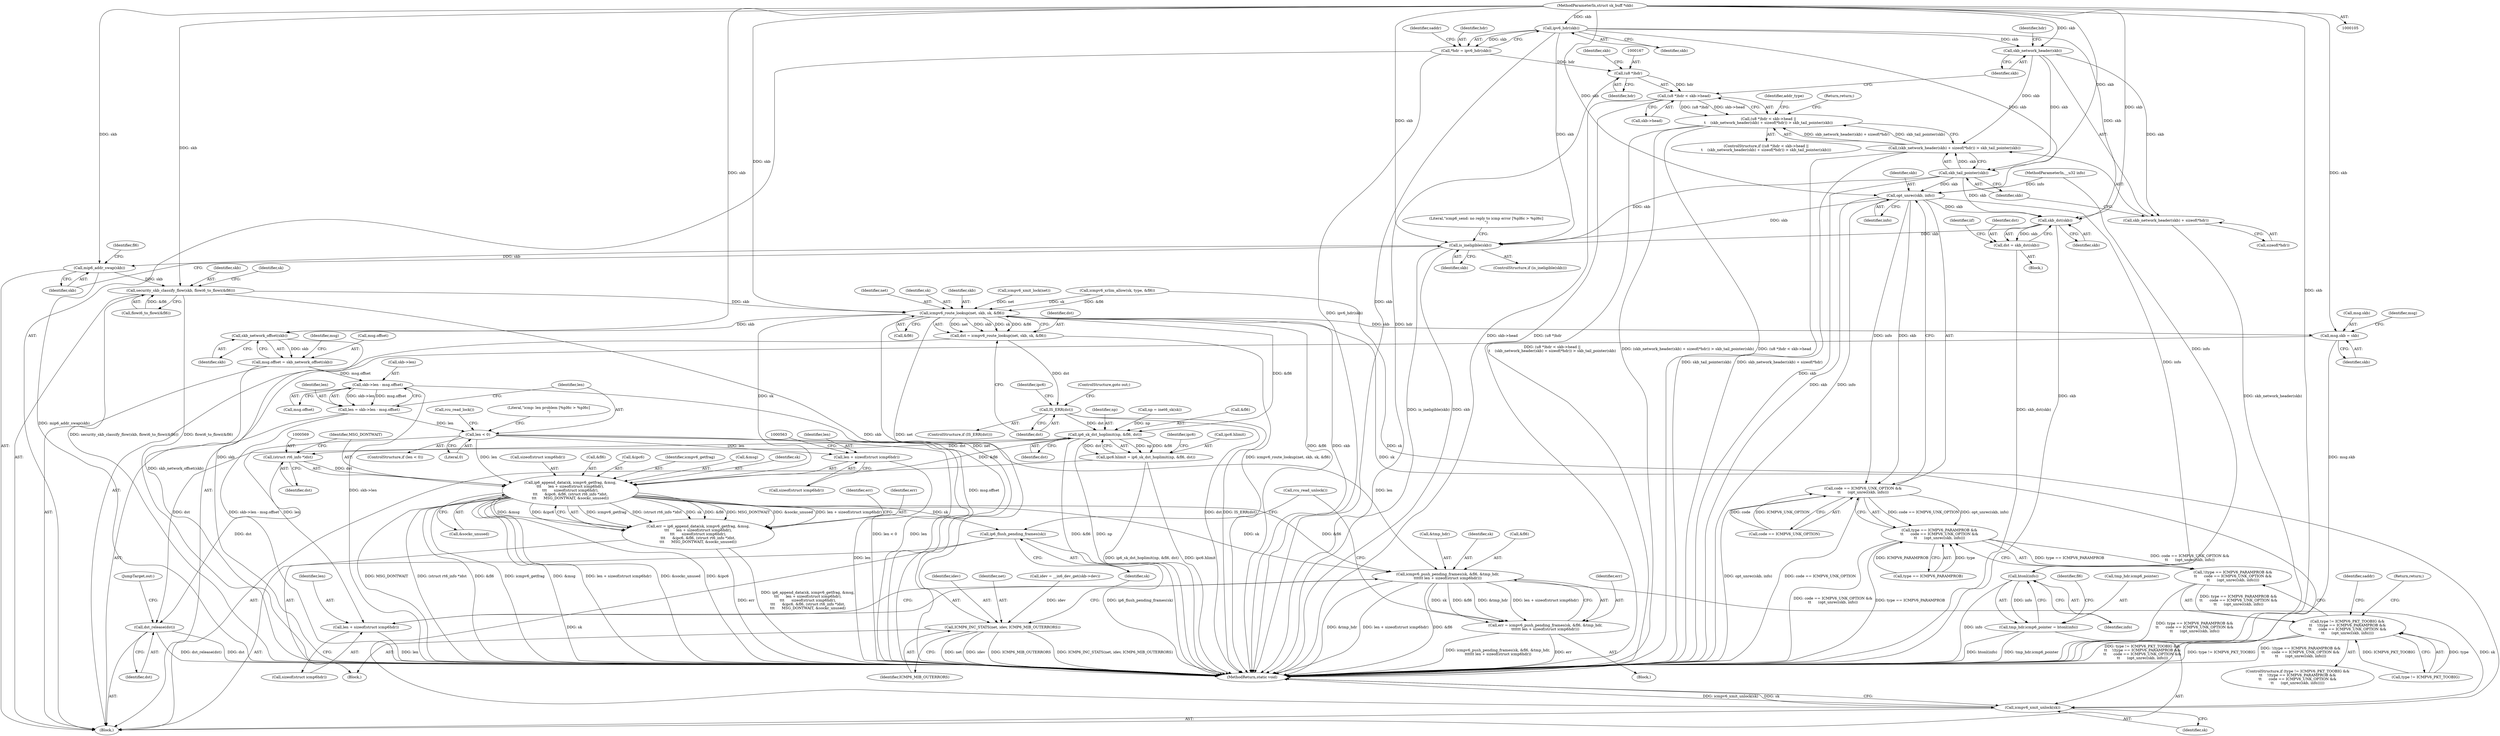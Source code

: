 digraph "0_linux_79dc7e3f1cd323be4c81aa1a94faa1b3ed987fb2@pointer" {
"1000126" [label="(Call,ipv6_hdr(skb))"];
"1000106" [label="(MethodParameterIn,struct sk_buff *skb)"];
"1000124" [label="(Call,*hdr = ipv6_hdr(skb))"];
"1000166" [label="(Call,(u8 *)hdr)"];
"1000165" [label="(Call,(u8 *)hdr < skb->head)"];
"1000164" [label="(Call,(u8 *)hdr < skb->head ||\n\t    (skb_network_header(skb) + sizeof(*hdr)) > skb_tail_pointer(skb))"];
"1000174" [label="(Call,skb_network_header(skb))"];
"1000172" [label="(Call,(skb_network_header(skb) + sizeof(*hdr)) > skb_tail_pointer(skb))"];
"1000173" [label="(Call,skb_network_header(skb) + sizeof(*hdr))"];
"1000179" [label="(Call,skb_tail_pointer(skb))"];
"1000241" [label="(Call,opt_unrec(skb, info))"];
"1000237" [label="(Call,code == ICMPV6_UNK_OPTION &&\n\t\t      (opt_unrec(skb, info)))"];
"1000233" [label="(Call,type == ICMPV6_PARAMPROB &&\n\t\t      code == ICMPV6_UNK_OPTION &&\n\t\t      (opt_unrec(skb, info)))"];
"1000232" [label="(Call,!(type == ICMPV6_PARAMPROB &&\n\t\t      code == ICMPV6_UNK_OPTION &&\n\t\t      (opt_unrec(skb, info))))"];
"1000228" [label="(Call,type != ICMPV6_PKT_TOOBIG &&\n\t\t    !(type == ICMPV6_PARAMPROB &&\n\t\t      code == ICMPV6_UNK_OPTION &&\n\t\t      (opt_unrec(skb, info))))"];
"1000269" [label="(Call,skb_dst(skb))"];
"1000267" [label="(Call,dst = skb_dst(skb))"];
"1000303" [label="(Call,is_ineligible(skb))"];
"1000317" [label="(Call,mip6_addr_swap(skb))"];
"1000370" [label="(Call,security_skb_classify_flow(skb, flowi6_to_flowi(&fl6)))"];
"1000472" [label="(Call,icmpv6_route_lookup(net, skb, sk, &fl6))"];
"1000470" [label="(Call,dst = icmpv6_route_lookup(net, skb, sk, &fl6))"];
"1000479" [label="(Call,IS_ERR(dst))"];
"1000486" [label="(Call,ip6_sk_dst_hoplimit(np, &fl6, dst))"];
"1000482" [label="(Call,ipc6.hlimit = ip6_sk_dst_hoplimit(np, &fl6, dst))"];
"1000553" [label="(Call,ip6_append_data(sk, icmpv6_getfrag, &msg,\n\t\t\t      len + sizeof(struct icmp6hdr),\n\t\t\t      sizeof(struct icmp6hdr),\n\t\t\t      &ipc6, &fl6, (struct rt6_info *)dst,\n\t\t\t      MSG_DONTWAIT, &sockc_unused))"];
"1000551" [label="(Call,err = ip6_append_data(sk, icmpv6_getfrag, &msg,\n\t\t\t      len + sizeof(struct icmp6hdr),\n\t\t\t      sizeof(struct icmp6hdr),\n\t\t\t      &ipc6, &fl6, (struct rt6_info *)dst,\n\t\t\t      MSG_DONTWAIT, &sockc_unused))"];
"1000581" [label="(Call,ip6_flush_pending_frames(sk))"];
"1000602" [label="(Call,icmpv6_xmit_unlock(sk))"];
"1000587" [label="(Call,icmpv6_push_pending_frames(sk, &fl6, &tmp_hdr,\n\t\t\t\t\t\t len + sizeof(struct icmp6hdr)))"];
"1000585" [label="(Call,err = icmpv6_push_pending_frames(sk, &fl6, &tmp_hdr,\n\t\t\t\t\t\t len + sizeof(struct icmp6hdr)))"];
"1000568" [label="(Call,(struct rt6_info *)dst)"];
"1000599" [label="(Call,dst_release(dst))"];
"1000503" [label="(Call,msg.skb = skb)"];
"1000512" [label="(Call,skb_network_offset(skb))"];
"1000508" [label="(Call,msg.offset = skb_network_offset(skb))"];
"1000521" [label="(Call,skb->len - msg.offset)"];
"1000519" [label="(Call,len = skb->len - msg.offset)"];
"1000529" [label="(Call,len < 0)"];
"1000558" [label="(Call,len + sizeof(struct icmp6hdr))"];
"1000593" [label="(Call,len + sizeof(struct icmp6hdr))"];
"1000577" [label="(Call,ICMP6_INC_STATS(net, idev, ICMP6_MIB_OUTERRORS))"];
"1000419" [label="(Call,htonl(info))"];
"1000415" [label="(Call,tmp_hdr.icmp6_pointer = htonl(info))"];
"1000584" [label="(Block,)"];
"1000530" [label="(Identifier,len)"];
"1000487" [label="(Identifier,np)"];
"1000481" [label="(ControlStructure,goto out;)"];
"1000586" [label="(Identifier,err)"];
"1000246" [label="(Identifier,saddr)"];
"1000484" [label="(Identifier,ipc6)"];
"1000243" [label="(Identifier,info)"];
"1000520" [label="(Identifier,len)"];
"1000581" [label="(Call,ip6_flush_pending_frames(sk))"];
"1000585" [label="(Call,err = icmpv6_push_pending_frames(sk, &fl6, &tmp_hdr,\n\t\t\t\t\t\t len + sizeof(struct icmp6hdr)))"];
"1000597" [label="(Call,rcu_read_unlock())"];
"1000132" [label="(Identifier,saddr)"];
"1000556" [label="(Call,&msg)"];
"1000578" [label="(Identifier,net)"];
"1000522" [label="(Call,skb->len)"];
"1000371" [label="(Identifier,skb)"];
"1000270" [label="(Identifier,skb)"];
"1000126" [label="(Call,ipv6_hdr(skb))"];
"1000588" [label="(Identifier,sk)"];
"1000174" [label="(Call,skb_network_header(skb))"];
"1000302" [label="(ControlStructure,if (is_ineligible(skb)))"];
"1000124" [label="(Call,*hdr = ipv6_hdr(skb))"];
"1000582" [label="(Identifier,sk)"];
"1000575" [label="(Identifier,err)"];
"1000272" [label="(Identifier,iif)"];
"1000551" [label="(Call,err = ip6_append_data(sk, icmpv6_getfrag, &msg,\n\t\t\t      len + sizeof(struct icmp6hdr),\n\t\t\t      sizeof(struct icmp6hdr),\n\t\t\t      &ipc6, &fl6, (struct rt6_info *)dst,\n\t\t\t      MSG_DONTWAIT, &sockc_unused))"];
"1000493" [label="(Identifier,ipc6)"];
"1000483" [label="(Call,ipc6.hlimit)"];
"1000179" [label="(Call,skb_tail_pointer(skb))"];
"1000601" [label="(JumpTarget,out:)"];
"1000604" [label="(MethodReturn,static void)"];
"1000388" [label="(Call,np = inet6_sk(sk))"];
"1000529" [label="(Call,len < 0)"];
"1000269" [label="(Call,skb_dst(skb))"];
"1000534" [label="(Literal,\"icmp: len problem [%pI6c > %pI6c]\n\")"];
"1000317" [label="(Call,mip6_addr_swap(skb))"];
"1000169" [label="(Call,skb->head)"];
"1000559" [label="(Identifier,len)"];
"1000545" [label="(Call,idev = __in6_dev_get(skb->dev))"];
"1000172" [label="(Call,(skb_network_header(skb) + sizeof(*hdr)) > skb_tail_pointer(skb))"];
"1000554" [label="(Identifier,sk)"];
"1000125" [label="(Identifier,hdr)"];
"1000544" [label="(Call,rcu_read_lock())"];
"1000394" [label="(Call,icmpv6_xrlim_allow(sk, type, &fl6))"];
"1000480" [label="(Identifier,dst)"];
"1000568" [label="(Call,(struct rt6_info *)dst)"];
"1000589" [label="(Call,&fl6)"];
"1000173" [label="(Call,skb_network_header(skb) + sizeof(*hdr))"];
"1000176" [label="(Call,sizeof(*hdr))"];
"1000471" [label="(Identifier,dst)"];
"1000571" [label="(Identifier,MSG_DONTWAIT)"];
"1000528" [label="(ControlStructure,if (len < 0))"];
"1000370" [label="(Call,security_skb_classify_flow(skb, flowi6_to_flowi(&fl6)))"];
"1000166" [label="(Call,(u8 *)hdr)"];
"1000486" [label="(Call,ip6_sk_dst_hoplimit(np, &fl6, dst))"];
"1000376" [label="(Identifier,sk)"];
"1000507" [label="(Identifier,skb)"];
"1000472" [label="(Call,icmpv6_route_lookup(net, skb, sk, &fl6))"];
"1000109" [label="(MethodParameterIn,__u32 info)"];
"1000318" [label="(Identifier,skb)"];
"1000416" [label="(Call,tmp_hdr.icmp6_pointer)"];
"1000513" [label="(Identifier,skb)"];
"1000476" [label="(Call,&fl6)"];
"1000577" [label="(Call,ICMP6_INC_STATS(net, idev, ICMP6_MIB_OUTERRORS))"];
"1000572" [label="(Call,&sockc_unused)"];
"1000183" [label="(Identifier,addr_type)"];
"1000267" [label="(Call,dst = skb_dst(skb))"];
"1000232" [label="(Call,!(type == ICMPV6_PARAMPROB &&\n\t\t      code == ICMPV6_UNK_OPTION &&\n\t\t      (opt_unrec(skb, info))))"];
"1000111" [label="(Block,)"];
"1000512" [label="(Call,skb_network_offset(skb))"];
"1000594" [label="(Identifier,len)"];
"1000473" [label="(Identifier,net)"];
"1000552" [label="(Identifier,err)"];
"1000165" [label="(Call,(u8 *)hdr < skb->head)"];
"1000519" [label="(Call,len = skb->len - msg.offset)"];
"1000599" [label="(Call,dst_release(dst))"];
"1000307" [label="(Literal,\"icmp6_send: no reply to icmp error [%pI6c > %pI6c]\n\")"];
"1000591" [label="(Call,&tmp_hdr)"];
"1000244" [label="(Return,return;)"];
"1000580" [label="(Identifier,ICMP6_MIB_OUTERRORS)"];
"1000419" [label="(Call,htonl(info))"];
"1000266" [label="(Block,)"];
"1000558" [label="(Call,len + sizeof(struct icmp6hdr))"];
"1000504" [label="(Call,msg.skb)"];
"1000420" [label="(Identifier,info)"];
"1000576" [label="(Block,)"];
"1000303" [label="(Call,is_ineligible(skb))"];
"1000237" [label="(Call,code == ICMPV6_UNK_OPTION &&\n\t\t      (opt_unrec(skb, info)))"];
"1000503" [label="(Call,msg.skb = skb)"];
"1000525" [label="(Call,msg.offset)"];
"1000595" [label="(Call,sizeof(struct icmp6hdr))"];
"1000242" [label="(Identifier,skb)"];
"1000470" [label="(Call,dst = icmpv6_route_lookup(net, skb, sk, &fl6))"];
"1000168" [label="(Identifier,hdr)"];
"1000475" [label="(Identifier,sk)"];
"1000474" [label="(Identifier,skb)"];
"1000560" [label="(Call,sizeof(struct icmp6hdr))"];
"1000227" [label="(ControlStructure,if (type != ICMPV6_PKT_TOOBIG &&\n\t\t    !(type == ICMPV6_PARAMPROB &&\n\t\t      code == ICMPV6_UNK_OPTION &&\n\t\t      (opt_unrec(skb, info)))))"];
"1000372" [label="(Call,flowi6_to_flowi(&fl6))"];
"1000425" [label="(Identifier,fl6)"];
"1000127" [label="(Identifier,skb)"];
"1000164" [label="(Call,(u8 *)hdr < skb->head ||\n\t    (skb_network_header(skb) + sizeof(*hdr)) > skb_tail_pointer(skb))"];
"1000377" [label="(Call,icmpv6_xmit_lock(net))"];
"1000553" [label="(Call,ip6_append_data(sk, icmpv6_getfrag, &msg,\n\t\t\t      len + sizeof(struct icmp6hdr),\n\t\t\t      sizeof(struct icmp6hdr),\n\t\t\t      &ipc6, &fl6, (struct rt6_info *)dst,\n\t\t\t      MSG_DONTWAIT, &sockc_unused))"];
"1000603" [label="(Identifier,sk)"];
"1000170" [label="(Identifier,skb)"];
"1000175" [label="(Identifier,skb)"];
"1000321" [label="(Identifier,fl6)"];
"1000562" [label="(Call,sizeof(struct icmp6hdr))"];
"1000478" [label="(ControlStructure,if (IS_ERR(dst)))"];
"1000482" [label="(Call,ipc6.hlimit = ip6_sk_dst_hoplimit(np, &fl6, dst))"];
"1000510" [label="(Identifier,msg)"];
"1000163" [label="(ControlStructure,if ((u8 *)hdr < skb->head ||\n\t    (skb_network_header(skb) + sizeof(*hdr)) > skb_tail_pointer(skb)))"];
"1000516" [label="(Identifier,msg)"];
"1000509" [label="(Call,msg.offset)"];
"1000268" [label="(Identifier,dst)"];
"1000531" [label="(Literal,0)"];
"1000106" [label="(MethodParameterIn,struct sk_buff *skb)"];
"1000479" [label="(Call,IS_ERR(dst))"];
"1000488" [label="(Call,&fl6)"];
"1000180" [label="(Identifier,skb)"];
"1000566" [label="(Call,&fl6)"];
"1000602" [label="(Call,icmpv6_xmit_unlock(sk))"];
"1000593" [label="(Call,len + sizeof(struct icmp6hdr))"];
"1000241" [label="(Call,opt_unrec(skb, info))"];
"1000564" [label="(Call,&ipc6)"];
"1000521" [label="(Call,skb->len - msg.offset)"];
"1000570" [label="(Identifier,dst)"];
"1000181" [label="(Return,return;)"];
"1000587" [label="(Call,icmpv6_push_pending_frames(sk, &fl6, &tmp_hdr,\n\t\t\t\t\t\t len + sizeof(struct icmp6hdr)))"];
"1000233" [label="(Call,type == ICMPV6_PARAMPROB &&\n\t\t      code == ICMPV6_UNK_OPTION &&\n\t\t      (opt_unrec(skb, info)))"];
"1000579" [label="(Identifier,idev)"];
"1000555" [label="(Identifier,icmpv6_getfrag)"];
"1000490" [label="(Identifier,dst)"];
"1000228" [label="(Call,type != ICMPV6_PKT_TOOBIG &&\n\t\t    !(type == ICMPV6_PARAMPROB &&\n\t\t      code == ICMPV6_UNK_OPTION &&\n\t\t      (opt_unrec(skb, info))))"];
"1000304" [label="(Identifier,skb)"];
"1000415" [label="(Call,tmp_hdr.icmp6_pointer = htonl(info))"];
"1000178" [label="(Identifier,hdr)"];
"1000238" [label="(Call,code == ICMPV6_UNK_OPTION)"];
"1000234" [label="(Call,type == ICMPV6_PARAMPROB)"];
"1000508" [label="(Call,msg.offset = skb_network_offset(skb))"];
"1000600" [label="(Identifier,dst)"];
"1000229" [label="(Call,type != ICMPV6_PKT_TOOBIG)"];
"1000126" -> "1000124"  [label="AST: "];
"1000126" -> "1000127"  [label="CFG: "];
"1000127" -> "1000126"  [label="AST: "];
"1000124" -> "1000126"  [label="CFG: "];
"1000126" -> "1000604"  [label="DDG: skb"];
"1000126" -> "1000124"  [label="DDG: skb"];
"1000106" -> "1000126"  [label="DDG: skb"];
"1000126" -> "1000174"  [label="DDG: skb"];
"1000126" -> "1000241"  [label="DDG: skb"];
"1000126" -> "1000269"  [label="DDG: skb"];
"1000126" -> "1000303"  [label="DDG: skb"];
"1000106" -> "1000105"  [label="AST: "];
"1000106" -> "1000604"  [label="DDG: skb"];
"1000106" -> "1000174"  [label="DDG: skb"];
"1000106" -> "1000179"  [label="DDG: skb"];
"1000106" -> "1000241"  [label="DDG: skb"];
"1000106" -> "1000269"  [label="DDG: skb"];
"1000106" -> "1000303"  [label="DDG: skb"];
"1000106" -> "1000317"  [label="DDG: skb"];
"1000106" -> "1000370"  [label="DDG: skb"];
"1000106" -> "1000472"  [label="DDG: skb"];
"1000106" -> "1000503"  [label="DDG: skb"];
"1000106" -> "1000512"  [label="DDG: skb"];
"1000124" -> "1000111"  [label="AST: "];
"1000125" -> "1000124"  [label="AST: "];
"1000132" -> "1000124"  [label="CFG: "];
"1000124" -> "1000604"  [label="DDG: ipv6_hdr(skb)"];
"1000124" -> "1000166"  [label="DDG: hdr"];
"1000166" -> "1000165"  [label="AST: "];
"1000166" -> "1000168"  [label="CFG: "];
"1000167" -> "1000166"  [label="AST: "];
"1000168" -> "1000166"  [label="AST: "];
"1000170" -> "1000166"  [label="CFG: "];
"1000166" -> "1000604"  [label="DDG: hdr"];
"1000166" -> "1000165"  [label="DDG: hdr"];
"1000165" -> "1000164"  [label="AST: "];
"1000165" -> "1000169"  [label="CFG: "];
"1000169" -> "1000165"  [label="AST: "];
"1000175" -> "1000165"  [label="CFG: "];
"1000164" -> "1000165"  [label="CFG: "];
"1000165" -> "1000604"  [label="DDG: skb->head"];
"1000165" -> "1000604"  [label="DDG: (u8 *)hdr"];
"1000165" -> "1000164"  [label="DDG: (u8 *)hdr"];
"1000165" -> "1000164"  [label="DDG: skb->head"];
"1000164" -> "1000163"  [label="AST: "];
"1000164" -> "1000172"  [label="CFG: "];
"1000172" -> "1000164"  [label="AST: "];
"1000181" -> "1000164"  [label="CFG: "];
"1000183" -> "1000164"  [label="CFG: "];
"1000164" -> "1000604"  [label="DDG: (u8 *)hdr < skb->head ||\n\t    (skb_network_header(skb) + sizeof(*hdr)) > skb_tail_pointer(skb)"];
"1000164" -> "1000604"  [label="DDG: (skb_network_header(skb) + sizeof(*hdr)) > skb_tail_pointer(skb)"];
"1000164" -> "1000604"  [label="DDG: (u8 *)hdr < skb->head"];
"1000172" -> "1000164"  [label="DDG: skb_network_header(skb) + sizeof(*hdr)"];
"1000172" -> "1000164"  [label="DDG: skb_tail_pointer(skb)"];
"1000174" -> "1000173"  [label="AST: "];
"1000174" -> "1000175"  [label="CFG: "];
"1000175" -> "1000174"  [label="AST: "];
"1000178" -> "1000174"  [label="CFG: "];
"1000174" -> "1000172"  [label="DDG: skb"];
"1000174" -> "1000173"  [label="DDG: skb"];
"1000174" -> "1000179"  [label="DDG: skb"];
"1000172" -> "1000179"  [label="CFG: "];
"1000173" -> "1000172"  [label="AST: "];
"1000179" -> "1000172"  [label="AST: "];
"1000172" -> "1000604"  [label="DDG: skb_tail_pointer(skb)"];
"1000172" -> "1000604"  [label="DDG: skb_network_header(skb) + sizeof(*hdr)"];
"1000179" -> "1000172"  [label="DDG: skb"];
"1000173" -> "1000176"  [label="CFG: "];
"1000176" -> "1000173"  [label="AST: "];
"1000180" -> "1000173"  [label="CFG: "];
"1000173" -> "1000604"  [label="DDG: skb_network_header(skb)"];
"1000179" -> "1000180"  [label="CFG: "];
"1000180" -> "1000179"  [label="AST: "];
"1000179" -> "1000604"  [label="DDG: skb"];
"1000179" -> "1000241"  [label="DDG: skb"];
"1000179" -> "1000269"  [label="DDG: skb"];
"1000179" -> "1000303"  [label="DDG: skb"];
"1000241" -> "1000237"  [label="AST: "];
"1000241" -> "1000243"  [label="CFG: "];
"1000242" -> "1000241"  [label="AST: "];
"1000243" -> "1000241"  [label="AST: "];
"1000237" -> "1000241"  [label="CFG: "];
"1000241" -> "1000604"  [label="DDG: skb"];
"1000241" -> "1000604"  [label="DDG: info"];
"1000241" -> "1000237"  [label="DDG: skb"];
"1000241" -> "1000237"  [label="DDG: info"];
"1000109" -> "1000241"  [label="DDG: info"];
"1000241" -> "1000269"  [label="DDG: skb"];
"1000241" -> "1000303"  [label="DDG: skb"];
"1000241" -> "1000419"  [label="DDG: info"];
"1000237" -> "1000233"  [label="AST: "];
"1000237" -> "1000238"  [label="CFG: "];
"1000238" -> "1000237"  [label="AST: "];
"1000233" -> "1000237"  [label="CFG: "];
"1000237" -> "1000604"  [label="DDG: code == ICMPV6_UNK_OPTION"];
"1000237" -> "1000604"  [label="DDG: opt_unrec(skb, info)"];
"1000237" -> "1000233"  [label="DDG: code == ICMPV6_UNK_OPTION"];
"1000237" -> "1000233"  [label="DDG: opt_unrec(skb, info)"];
"1000238" -> "1000237"  [label="DDG: code"];
"1000238" -> "1000237"  [label="DDG: ICMPV6_UNK_OPTION"];
"1000233" -> "1000232"  [label="AST: "];
"1000233" -> "1000234"  [label="CFG: "];
"1000234" -> "1000233"  [label="AST: "];
"1000232" -> "1000233"  [label="CFG: "];
"1000233" -> "1000604"  [label="DDG: code == ICMPV6_UNK_OPTION &&\n\t\t      (opt_unrec(skb, info))"];
"1000233" -> "1000604"  [label="DDG: type == ICMPV6_PARAMPROB"];
"1000233" -> "1000232"  [label="DDG: type == ICMPV6_PARAMPROB"];
"1000233" -> "1000232"  [label="DDG: code == ICMPV6_UNK_OPTION &&\n\t\t      (opt_unrec(skb, info))"];
"1000234" -> "1000233"  [label="DDG: type"];
"1000234" -> "1000233"  [label="DDG: ICMPV6_PARAMPROB"];
"1000232" -> "1000228"  [label="AST: "];
"1000228" -> "1000232"  [label="CFG: "];
"1000232" -> "1000604"  [label="DDG: type == ICMPV6_PARAMPROB &&\n\t\t      code == ICMPV6_UNK_OPTION &&\n\t\t      (opt_unrec(skb, info))"];
"1000232" -> "1000228"  [label="DDG: type == ICMPV6_PARAMPROB &&\n\t\t      code == ICMPV6_UNK_OPTION &&\n\t\t      (opt_unrec(skb, info))"];
"1000228" -> "1000227"  [label="AST: "];
"1000228" -> "1000229"  [label="CFG: "];
"1000229" -> "1000228"  [label="AST: "];
"1000244" -> "1000228"  [label="CFG: "];
"1000246" -> "1000228"  [label="CFG: "];
"1000228" -> "1000604"  [label="DDG: type != ICMPV6_PKT_TOOBIG &&\n\t\t    !(type == ICMPV6_PARAMPROB &&\n\t\t      code == ICMPV6_UNK_OPTION &&\n\t\t      (opt_unrec(skb, info)))"];
"1000228" -> "1000604"  [label="DDG: type != ICMPV6_PKT_TOOBIG"];
"1000228" -> "1000604"  [label="DDG: !(type == ICMPV6_PARAMPROB &&\n\t\t      code == ICMPV6_UNK_OPTION &&\n\t\t      (opt_unrec(skb, info)))"];
"1000229" -> "1000228"  [label="DDG: type"];
"1000229" -> "1000228"  [label="DDG: ICMPV6_PKT_TOOBIG"];
"1000269" -> "1000267"  [label="AST: "];
"1000269" -> "1000270"  [label="CFG: "];
"1000270" -> "1000269"  [label="AST: "];
"1000267" -> "1000269"  [label="CFG: "];
"1000269" -> "1000604"  [label="DDG: skb"];
"1000269" -> "1000267"  [label="DDG: skb"];
"1000269" -> "1000303"  [label="DDG: skb"];
"1000267" -> "1000266"  [label="AST: "];
"1000268" -> "1000267"  [label="AST: "];
"1000272" -> "1000267"  [label="CFG: "];
"1000267" -> "1000604"  [label="DDG: skb_dst(skb)"];
"1000303" -> "1000302"  [label="AST: "];
"1000303" -> "1000304"  [label="CFG: "];
"1000304" -> "1000303"  [label="AST: "];
"1000307" -> "1000303"  [label="CFG: "];
"1000318" -> "1000303"  [label="CFG: "];
"1000303" -> "1000604"  [label="DDG: skb"];
"1000303" -> "1000604"  [label="DDG: is_ineligible(skb)"];
"1000303" -> "1000317"  [label="DDG: skb"];
"1000317" -> "1000111"  [label="AST: "];
"1000317" -> "1000318"  [label="CFG: "];
"1000318" -> "1000317"  [label="AST: "];
"1000321" -> "1000317"  [label="CFG: "];
"1000317" -> "1000604"  [label="DDG: mip6_addr_swap(skb)"];
"1000317" -> "1000370"  [label="DDG: skb"];
"1000370" -> "1000111"  [label="AST: "];
"1000370" -> "1000372"  [label="CFG: "];
"1000371" -> "1000370"  [label="AST: "];
"1000372" -> "1000370"  [label="AST: "];
"1000376" -> "1000370"  [label="CFG: "];
"1000370" -> "1000604"  [label="DDG: security_skb_classify_flow(skb, flowi6_to_flowi(&fl6))"];
"1000370" -> "1000604"  [label="DDG: flowi6_to_flowi(&fl6)"];
"1000370" -> "1000604"  [label="DDG: skb"];
"1000372" -> "1000370"  [label="DDG: &fl6"];
"1000370" -> "1000472"  [label="DDG: skb"];
"1000472" -> "1000470"  [label="AST: "];
"1000472" -> "1000476"  [label="CFG: "];
"1000473" -> "1000472"  [label="AST: "];
"1000474" -> "1000472"  [label="AST: "];
"1000475" -> "1000472"  [label="AST: "];
"1000476" -> "1000472"  [label="AST: "];
"1000470" -> "1000472"  [label="CFG: "];
"1000472" -> "1000604"  [label="DDG: &fl6"];
"1000472" -> "1000604"  [label="DDG: skb"];
"1000472" -> "1000604"  [label="DDG: net"];
"1000472" -> "1000470"  [label="DDG: net"];
"1000472" -> "1000470"  [label="DDG: skb"];
"1000472" -> "1000470"  [label="DDG: sk"];
"1000472" -> "1000470"  [label="DDG: &fl6"];
"1000377" -> "1000472"  [label="DDG: net"];
"1000394" -> "1000472"  [label="DDG: sk"];
"1000394" -> "1000472"  [label="DDG: &fl6"];
"1000472" -> "1000486"  [label="DDG: &fl6"];
"1000472" -> "1000503"  [label="DDG: skb"];
"1000472" -> "1000512"  [label="DDG: skb"];
"1000472" -> "1000553"  [label="DDG: sk"];
"1000472" -> "1000577"  [label="DDG: net"];
"1000472" -> "1000602"  [label="DDG: sk"];
"1000470" -> "1000111"  [label="AST: "];
"1000471" -> "1000470"  [label="AST: "];
"1000480" -> "1000470"  [label="CFG: "];
"1000470" -> "1000604"  [label="DDG: icmpv6_route_lookup(net, skb, sk, &fl6)"];
"1000470" -> "1000479"  [label="DDG: dst"];
"1000479" -> "1000478"  [label="AST: "];
"1000479" -> "1000480"  [label="CFG: "];
"1000480" -> "1000479"  [label="AST: "];
"1000481" -> "1000479"  [label="CFG: "];
"1000484" -> "1000479"  [label="CFG: "];
"1000479" -> "1000604"  [label="DDG: IS_ERR(dst)"];
"1000479" -> "1000604"  [label="DDG: dst"];
"1000479" -> "1000486"  [label="DDG: dst"];
"1000486" -> "1000482"  [label="AST: "];
"1000486" -> "1000490"  [label="CFG: "];
"1000487" -> "1000486"  [label="AST: "];
"1000488" -> "1000486"  [label="AST: "];
"1000490" -> "1000486"  [label="AST: "];
"1000482" -> "1000486"  [label="CFG: "];
"1000486" -> "1000604"  [label="DDG: &fl6"];
"1000486" -> "1000604"  [label="DDG: np"];
"1000486" -> "1000482"  [label="DDG: np"];
"1000486" -> "1000482"  [label="DDG: &fl6"];
"1000486" -> "1000482"  [label="DDG: dst"];
"1000388" -> "1000486"  [label="DDG: np"];
"1000486" -> "1000553"  [label="DDG: &fl6"];
"1000486" -> "1000568"  [label="DDG: dst"];
"1000486" -> "1000599"  [label="DDG: dst"];
"1000482" -> "1000111"  [label="AST: "];
"1000483" -> "1000482"  [label="AST: "];
"1000493" -> "1000482"  [label="CFG: "];
"1000482" -> "1000604"  [label="DDG: ip6_sk_dst_hoplimit(np, &fl6, dst)"];
"1000482" -> "1000604"  [label="DDG: ipc6.hlimit"];
"1000553" -> "1000551"  [label="AST: "];
"1000553" -> "1000572"  [label="CFG: "];
"1000554" -> "1000553"  [label="AST: "];
"1000555" -> "1000553"  [label="AST: "];
"1000556" -> "1000553"  [label="AST: "];
"1000558" -> "1000553"  [label="AST: "];
"1000562" -> "1000553"  [label="AST: "];
"1000564" -> "1000553"  [label="AST: "];
"1000566" -> "1000553"  [label="AST: "];
"1000568" -> "1000553"  [label="AST: "];
"1000571" -> "1000553"  [label="AST: "];
"1000572" -> "1000553"  [label="AST: "];
"1000551" -> "1000553"  [label="CFG: "];
"1000553" -> "1000604"  [label="DDG: MSG_DONTWAIT"];
"1000553" -> "1000604"  [label="DDG: (struct rt6_info *)dst"];
"1000553" -> "1000604"  [label="DDG: &fl6"];
"1000553" -> "1000604"  [label="DDG: icmpv6_getfrag"];
"1000553" -> "1000604"  [label="DDG: &msg"];
"1000553" -> "1000604"  [label="DDG: len + sizeof(struct icmp6hdr)"];
"1000553" -> "1000604"  [label="DDG: &sockc_unused"];
"1000553" -> "1000604"  [label="DDG: &ipc6"];
"1000553" -> "1000551"  [label="DDG: icmpv6_getfrag"];
"1000553" -> "1000551"  [label="DDG: (struct rt6_info *)dst"];
"1000553" -> "1000551"  [label="DDG: sk"];
"1000553" -> "1000551"  [label="DDG: &fl6"];
"1000553" -> "1000551"  [label="DDG: MSG_DONTWAIT"];
"1000553" -> "1000551"  [label="DDG: &sockc_unused"];
"1000553" -> "1000551"  [label="DDG: len + sizeof(struct icmp6hdr)"];
"1000553" -> "1000551"  [label="DDG: &msg"];
"1000553" -> "1000551"  [label="DDG: &ipc6"];
"1000529" -> "1000553"  [label="DDG: len"];
"1000568" -> "1000553"  [label="DDG: dst"];
"1000553" -> "1000581"  [label="DDG: sk"];
"1000553" -> "1000587"  [label="DDG: sk"];
"1000553" -> "1000587"  [label="DDG: &fl6"];
"1000551" -> "1000111"  [label="AST: "];
"1000552" -> "1000551"  [label="AST: "];
"1000575" -> "1000551"  [label="CFG: "];
"1000551" -> "1000604"  [label="DDG: ip6_append_data(sk, icmpv6_getfrag, &msg,\n\t\t\t      len + sizeof(struct icmp6hdr),\n\t\t\t      sizeof(struct icmp6hdr),\n\t\t\t      &ipc6, &fl6, (struct rt6_info *)dst,\n\t\t\t      MSG_DONTWAIT, &sockc_unused)"];
"1000551" -> "1000604"  [label="DDG: err"];
"1000581" -> "1000576"  [label="AST: "];
"1000581" -> "1000582"  [label="CFG: "];
"1000582" -> "1000581"  [label="AST: "];
"1000597" -> "1000581"  [label="CFG: "];
"1000581" -> "1000604"  [label="DDG: ip6_flush_pending_frames(sk)"];
"1000581" -> "1000602"  [label="DDG: sk"];
"1000602" -> "1000111"  [label="AST: "];
"1000602" -> "1000603"  [label="CFG: "];
"1000603" -> "1000602"  [label="AST: "];
"1000604" -> "1000602"  [label="CFG: "];
"1000602" -> "1000604"  [label="DDG: icmpv6_xmit_unlock(sk)"];
"1000602" -> "1000604"  [label="DDG: sk"];
"1000587" -> "1000602"  [label="DDG: sk"];
"1000394" -> "1000602"  [label="DDG: sk"];
"1000587" -> "1000585"  [label="AST: "];
"1000587" -> "1000593"  [label="CFG: "];
"1000588" -> "1000587"  [label="AST: "];
"1000589" -> "1000587"  [label="AST: "];
"1000591" -> "1000587"  [label="AST: "];
"1000593" -> "1000587"  [label="AST: "];
"1000585" -> "1000587"  [label="CFG: "];
"1000587" -> "1000604"  [label="DDG: &fl6"];
"1000587" -> "1000604"  [label="DDG: &tmp_hdr"];
"1000587" -> "1000604"  [label="DDG: len + sizeof(struct icmp6hdr)"];
"1000587" -> "1000585"  [label="DDG: sk"];
"1000587" -> "1000585"  [label="DDG: &fl6"];
"1000587" -> "1000585"  [label="DDG: &tmp_hdr"];
"1000587" -> "1000585"  [label="DDG: len + sizeof(struct icmp6hdr)"];
"1000529" -> "1000587"  [label="DDG: len"];
"1000585" -> "1000584"  [label="AST: "];
"1000586" -> "1000585"  [label="AST: "];
"1000597" -> "1000585"  [label="CFG: "];
"1000585" -> "1000604"  [label="DDG: err"];
"1000585" -> "1000604"  [label="DDG: icmpv6_push_pending_frames(sk, &fl6, &tmp_hdr,\n\t\t\t\t\t\t len + sizeof(struct icmp6hdr))"];
"1000568" -> "1000570"  [label="CFG: "];
"1000569" -> "1000568"  [label="AST: "];
"1000570" -> "1000568"  [label="AST: "];
"1000571" -> "1000568"  [label="CFG: "];
"1000568" -> "1000599"  [label="DDG: dst"];
"1000599" -> "1000111"  [label="AST: "];
"1000599" -> "1000600"  [label="CFG: "];
"1000600" -> "1000599"  [label="AST: "];
"1000601" -> "1000599"  [label="CFG: "];
"1000599" -> "1000604"  [label="DDG: dst_release(dst)"];
"1000599" -> "1000604"  [label="DDG: dst"];
"1000503" -> "1000111"  [label="AST: "];
"1000503" -> "1000507"  [label="CFG: "];
"1000504" -> "1000503"  [label="AST: "];
"1000507" -> "1000503"  [label="AST: "];
"1000510" -> "1000503"  [label="CFG: "];
"1000503" -> "1000604"  [label="DDG: msg.skb"];
"1000512" -> "1000508"  [label="AST: "];
"1000512" -> "1000513"  [label="CFG: "];
"1000513" -> "1000512"  [label="AST: "];
"1000508" -> "1000512"  [label="CFG: "];
"1000512" -> "1000604"  [label="DDG: skb"];
"1000512" -> "1000508"  [label="DDG: skb"];
"1000508" -> "1000111"  [label="AST: "];
"1000509" -> "1000508"  [label="AST: "];
"1000516" -> "1000508"  [label="CFG: "];
"1000508" -> "1000604"  [label="DDG: skb_network_offset(skb)"];
"1000508" -> "1000521"  [label="DDG: msg.offset"];
"1000521" -> "1000519"  [label="AST: "];
"1000521" -> "1000525"  [label="CFG: "];
"1000522" -> "1000521"  [label="AST: "];
"1000525" -> "1000521"  [label="AST: "];
"1000519" -> "1000521"  [label="CFG: "];
"1000521" -> "1000604"  [label="DDG: msg.offset"];
"1000521" -> "1000604"  [label="DDG: skb->len"];
"1000521" -> "1000519"  [label="DDG: skb->len"];
"1000521" -> "1000519"  [label="DDG: msg.offset"];
"1000519" -> "1000111"  [label="AST: "];
"1000520" -> "1000519"  [label="AST: "];
"1000530" -> "1000519"  [label="CFG: "];
"1000519" -> "1000604"  [label="DDG: skb->len - msg.offset"];
"1000519" -> "1000529"  [label="DDG: len"];
"1000529" -> "1000528"  [label="AST: "];
"1000529" -> "1000531"  [label="CFG: "];
"1000530" -> "1000529"  [label="AST: "];
"1000531" -> "1000529"  [label="AST: "];
"1000534" -> "1000529"  [label="CFG: "];
"1000544" -> "1000529"  [label="CFG: "];
"1000529" -> "1000604"  [label="DDG: len"];
"1000529" -> "1000604"  [label="DDG: len < 0"];
"1000529" -> "1000558"  [label="DDG: len"];
"1000529" -> "1000593"  [label="DDG: len"];
"1000558" -> "1000560"  [label="CFG: "];
"1000559" -> "1000558"  [label="AST: "];
"1000560" -> "1000558"  [label="AST: "];
"1000563" -> "1000558"  [label="CFG: "];
"1000558" -> "1000604"  [label="DDG: len"];
"1000593" -> "1000595"  [label="CFG: "];
"1000594" -> "1000593"  [label="AST: "];
"1000595" -> "1000593"  [label="AST: "];
"1000593" -> "1000604"  [label="DDG: len"];
"1000577" -> "1000576"  [label="AST: "];
"1000577" -> "1000580"  [label="CFG: "];
"1000578" -> "1000577"  [label="AST: "];
"1000579" -> "1000577"  [label="AST: "];
"1000580" -> "1000577"  [label="AST: "];
"1000582" -> "1000577"  [label="CFG: "];
"1000577" -> "1000604"  [label="DDG: idev"];
"1000577" -> "1000604"  [label="DDG: ICMP6_MIB_OUTERRORS"];
"1000577" -> "1000604"  [label="DDG: ICMP6_INC_STATS(net, idev, ICMP6_MIB_OUTERRORS)"];
"1000577" -> "1000604"  [label="DDG: net"];
"1000545" -> "1000577"  [label="DDG: idev"];
"1000419" -> "1000415"  [label="AST: "];
"1000419" -> "1000420"  [label="CFG: "];
"1000420" -> "1000419"  [label="AST: "];
"1000415" -> "1000419"  [label="CFG: "];
"1000419" -> "1000604"  [label="DDG: info"];
"1000419" -> "1000415"  [label="DDG: info"];
"1000109" -> "1000419"  [label="DDG: info"];
"1000415" -> "1000111"  [label="AST: "];
"1000416" -> "1000415"  [label="AST: "];
"1000425" -> "1000415"  [label="CFG: "];
"1000415" -> "1000604"  [label="DDG: tmp_hdr.icmp6_pointer"];
"1000415" -> "1000604"  [label="DDG: htonl(info)"];
}
